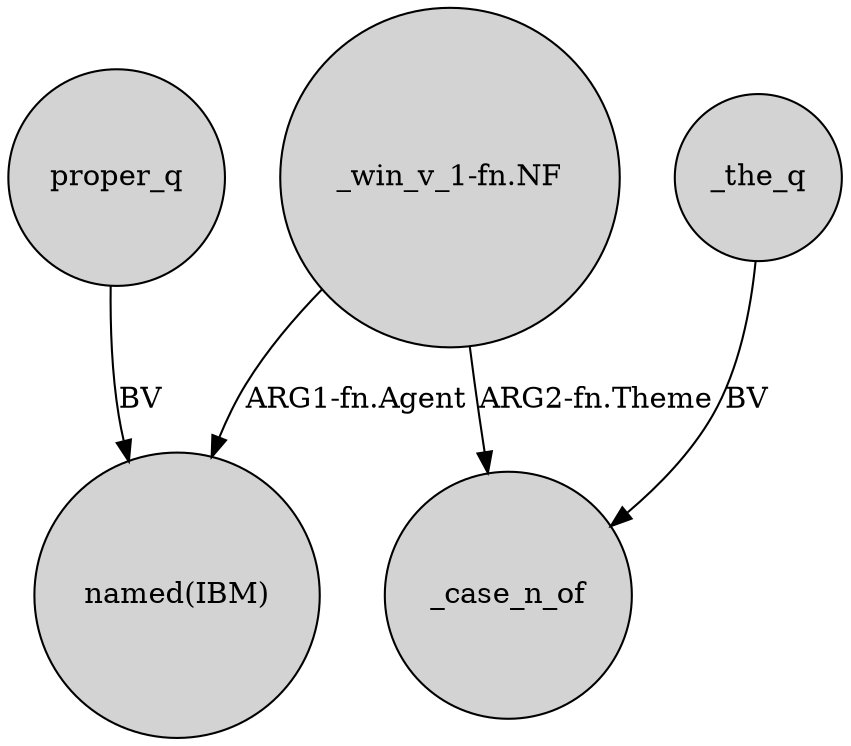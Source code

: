 digraph {
	node [shape=circle style=filled]
	proper_q -> "named(IBM)" [label=BV]
	_the_q -> _case_n_of [label=BV]
	"_win_v_1-fn.NF" -> "named(IBM)" [label="ARG1-fn.Agent"]
	"_win_v_1-fn.NF" -> _case_n_of [label="ARG2-fn.Theme"]
}
